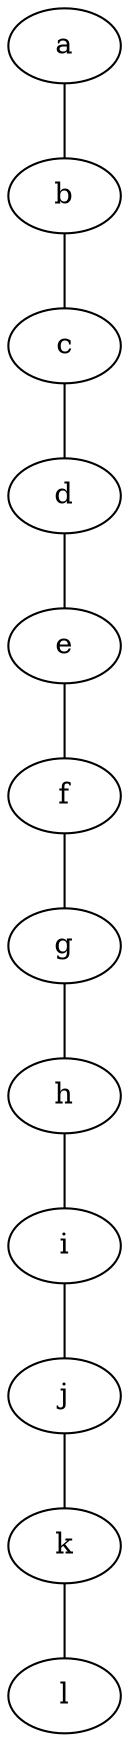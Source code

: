 graph graphname {

	a -- b
	b -- c
	c -- d
	d -- e
	e -- f
	f -- g
	g -- h
	h -- i
	i -- j
	j -- k
	k -- l
}
